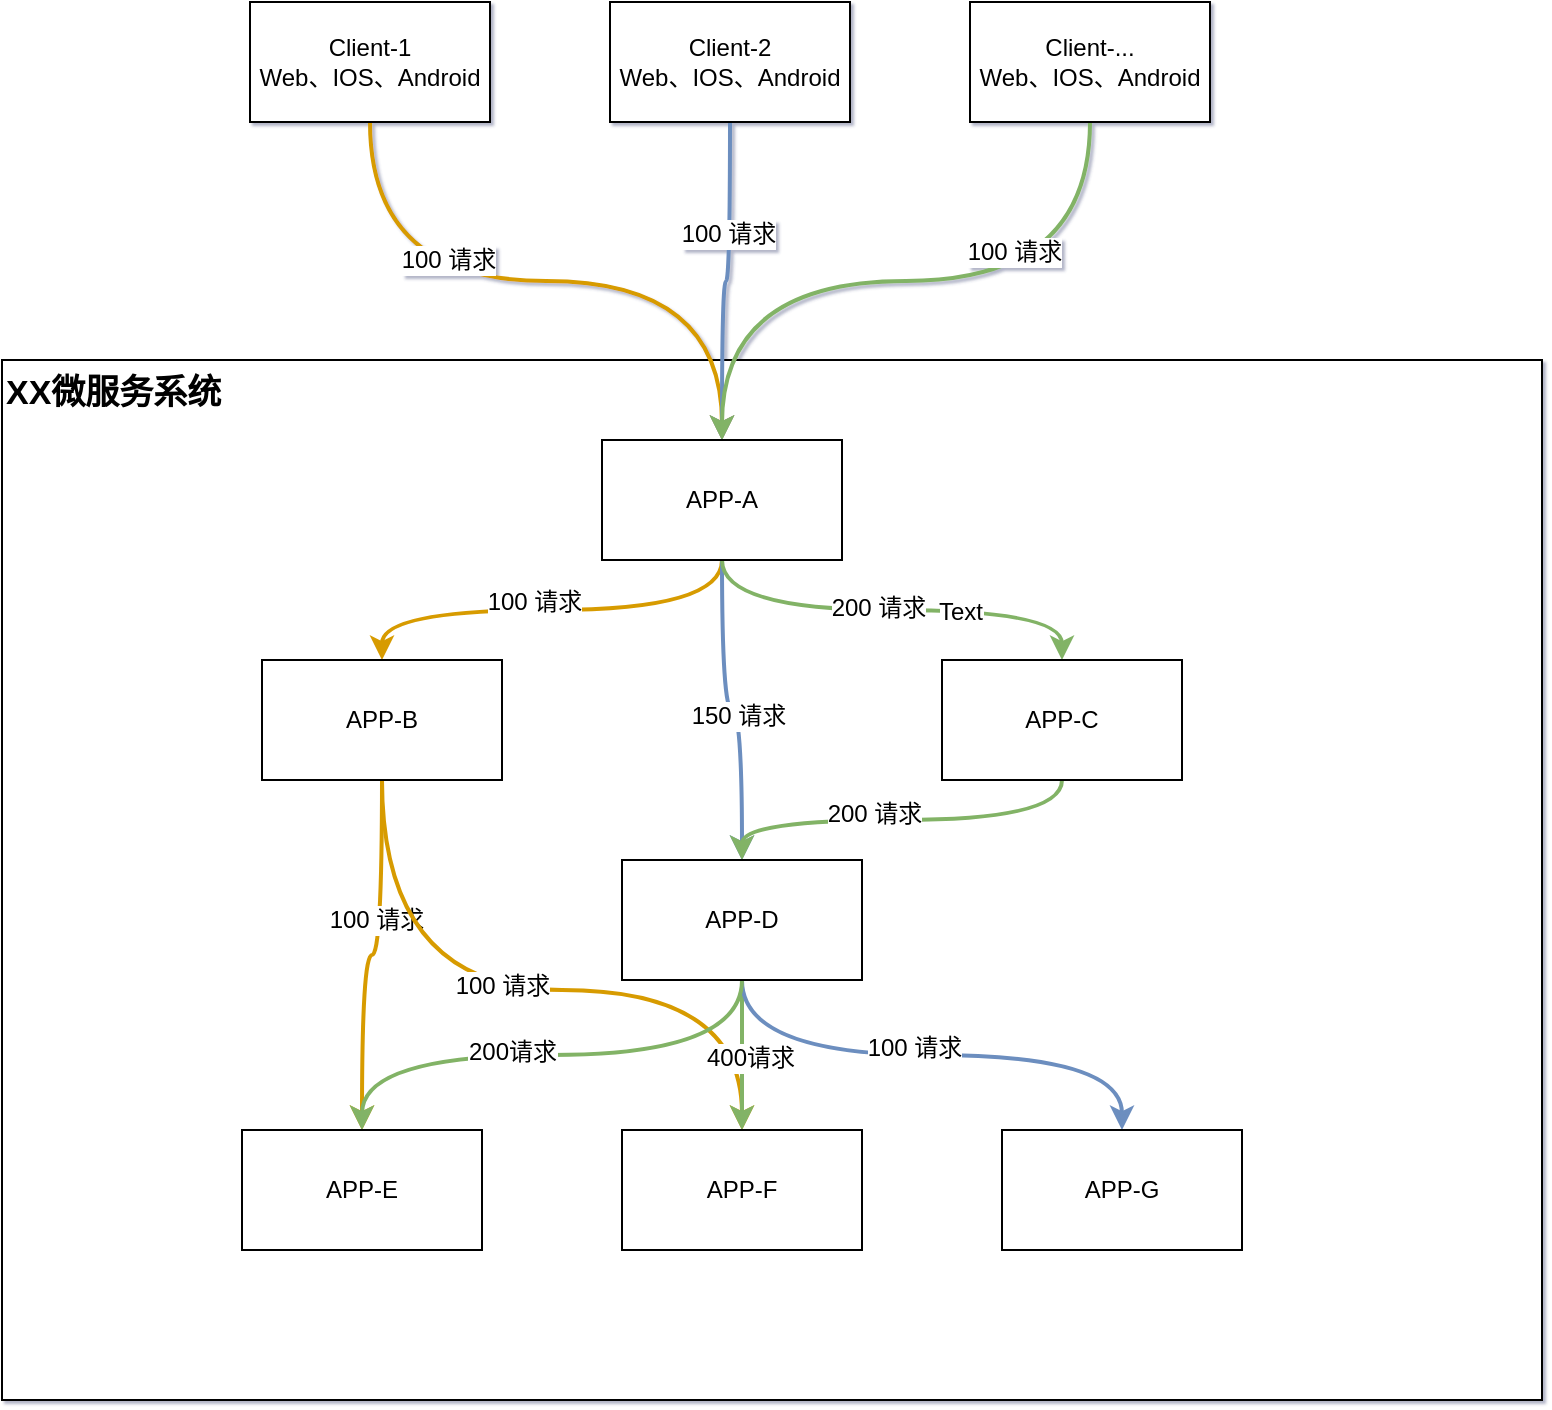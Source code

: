 <mxfile version="17.5.0" type="github">
  <diagram id="8smA7mRZwkchNaE0-HKt" name="第 1 页">
    <mxGraphModel dx="1426" dy="794" grid="0" gridSize="10" guides="1" tooltips="1" connect="1" arrows="1" fold="1" page="1" pageScale="1" pageWidth="827" pageHeight="1169" math="0" shadow="1">
      <root>
        <mxCell id="0" />
        <mxCell id="1" parent="0" />
        <mxCell id="unOXCObY0DmNRusK8OhL-4" value="XX微服务系统" style="rounded=0;whiteSpace=wrap;html=1;align=left;verticalAlign=top;fontStyle=1;fontSize=17;" vertex="1" parent="1">
          <mxGeometry x="34" y="341" width="770" height="520" as="geometry" />
        </mxCell>
        <mxCell id="unOXCObY0DmNRusK8OhL-12" style="edgeStyle=orthogonalEdgeStyle;rounded=0;orthogonalLoop=1;jettySize=auto;html=1;entryX=0.5;entryY=0;entryDx=0;entryDy=0;curved=1;exitX=0.5;exitY=1;exitDx=0;exitDy=0;fillColor=#ffe6cc;strokeColor=#d79b00;strokeWidth=2;" edge="1" parent="1" source="unOXCObY0DmNRusK8OhL-1" target="unOXCObY0DmNRusK8OhL-5">
          <mxGeometry relative="1" as="geometry" />
        </mxCell>
        <mxCell id="unOXCObY0DmNRusK8OhL-23" value="100 请求" style="edgeLabel;html=1;align=center;verticalAlign=middle;resizable=0;points=[];fontSize=12;" vertex="1" connectable="0" parent="unOXCObY0DmNRusK8OhL-12">
          <mxGeometry x="-0.292" y="11" relative="1" as="geometry">
            <mxPoint as="offset" />
          </mxGeometry>
        </mxCell>
        <mxCell id="unOXCObY0DmNRusK8OhL-1" value="Client-1&lt;br&gt;Web、IOS、Android" style="rounded=0;whiteSpace=wrap;html=1;" vertex="1" parent="1">
          <mxGeometry x="158" y="162" width="120" height="60" as="geometry" />
        </mxCell>
        <mxCell id="unOXCObY0DmNRusK8OhL-13" style="edgeStyle=orthogonalEdgeStyle;curved=1;rounded=0;orthogonalLoop=1;jettySize=auto;html=1;entryX=0.5;entryY=0;entryDx=0;entryDy=0;fillColor=#dae8fc;strokeColor=#6c8ebf;strokeWidth=2;" edge="1" parent="1" source="unOXCObY0DmNRusK8OhL-2" target="unOXCObY0DmNRusK8OhL-5">
          <mxGeometry relative="1" as="geometry" />
        </mxCell>
        <mxCell id="unOXCObY0DmNRusK8OhL-26" value="100 请求" style="edgeLabel;html=1;align=center;verticalAlign=middle;resizable=0;points=[];fontSize=12;" vertex="1" connectable="0" parent="unOXCObY0DmNRusK8OhL-13">
          <mxGeometry x="-0.319" y="-1" relative="1" as="geometry">
            <mxPoint as="offset" />
          </mxGeometry>
        </mxCell>
        <mxCell id="unOXCObY0DmNRusK8OhL-2" value="Client-2&lt;br&gt;Web、IOS、Android" style="rounded=0;whiteSpace=wrap;html=1;" vertex="1" parent="1">
          <mxGeometry x="338" y="162" width="120" height="60" as="geometry" />
        </mxCell>
        <mxCell id="unOXCObY0DmNRusK8OhL-14" style="edgeStyle=orthogonalEdgeStyle;curved=1;rounded=0;orthogonalLoop=1;jettySize=auto;html=1;entryX=0.5;entryY=0;entryDx=0;entryDy=0;exitX=0.5;exitY=1;exitDx=0;exitDy=0;fillColor=#d5e8d4;strokeColor=#82b366;strokeWidth=2;" edge="1" parent="1" source="unOXCObY0DmNRusK8OhL-3" target="unOXCObY0DmNRusK8OhL-5">
          <mxGeometry relative="1" as="geometry" />
        </mxCell>
        <mxCell id="unOXCObY0DmNRusK8OhL-27" value="100 请求" style="edgeLabel;html=1;align=center;verticalAlign=middle;resizable=0;points=[];fontSize=12;" vertex="1" connectable="0" parent="unOXCObY0DmNRusK8OhL-14">
          <mxGeometry x="-0.309" y="-15" relative="1" as="geometry">
            <mxPoint x="1" as="offset" />
          </mxGeometry>
        </mxCell>
        <mxCell id="unOXCObY0DmNRusK8OhL-3" value="Client-...&lt;br&gt;Web、IOS、Android" style="rounded=0;whiteSpace=wrap;html=1;" vertex="1" parent="1">
          <mxGeometry x="518" y="162" width="120" height="60" as="geometry" />
        </mxCell>
        <mxCell id="unOXCObY0DmNRusK8OhL-15" style="edgeStyle=orthogonalEdgeStyle;curved=1;rounded=0;orthogonalLoop=1;jettySize=auto;html=1;entryX=0.5;entryY=0;entryDx=0;entryDy=0;exitX=0.5;exitY=1;exitDx=0;exitDy=0;fillColor=#ffe6cc;strokeColor=#d79b00;strokeWidth=2;" edge="1" parent="1" source="unOXCObY0DmNRusK8OhL-5" target="unOXCObY0DmNRusK8OhL-6">
          <mxGeometry relative="1" as="geometry" />
        </mxCell>
        <mxCell id="unOXCObY0DmNRusK8OhL-24" value="100 请求" style="edgeLabel;html=1;align=center;verticalAlign=middle;resizable=0;points=[];fontSize=12;" vertex="1" connectable="0" parent="unOXCObY0DmNRusK8OhL-15">
          <mxGeometry x="0.082" y="-4" relative="1" as="geometry">
            <mxPoint as="offset" />
          </mxGeometry>
        </mxCell>
        <mxCell id="unOXCObY0DmNRusK8OhL-16" style="edgeStyle=orthogonalEdgeStyle;curved=1;rounded=0;orthogonalLoop=1;jettySize=auto;html=1;entryX=0.5;entryY=0;entryDx=0;entryDy=0;fillColor=#dae8fc;strokeColor=#6c8ebf;strokeWidth=2;" edge="1" parent="1" source="unOXCObY0DmNRusK8OhL-5" target="unOXCObY0DmNRusK8OhL-8">
          <mxGeometry relative="1" as="geometry" />
        </mxCell>
        <mxCell id="unOXCObY0DmNRusK8OhL-28" value="150 请求" style="edgeLabel;html=1;align=center;verticalAlign=middle;resizable=0;points=[];fontSize=12;" vertex="1" connectable="0" parent="unOXCObY0DmNRusK8OhL-16">
          <mxGeometry x="0.094" y="-2" relative="1" as="geometry">
            <mxPoint as="offset" />
          </mxGeometry>
        </mxCell>
        <mxCell id="unOXCObY0DmNRusK8OhL-17" style="edgeStyle=orthogonalEdgeStyle;curved=1;rounded=0;orthogonalLoop=1;jettySize=auto;html=1;entryX=0.5;entryY=0;entryDx=0;entryDy=0;exitX=0.5;exitY=1;exitDx=0;exitDy=0;fillColor=#d5e8d4;strokeColor=#82b366;strokeWidth=2;" edge="1" parent="1" source="unOXCObY0DmNRusK8OhL-5" target="unOXCObY0DmNRusK8OhL-7">
          <mxGeometry relative="1" as="geometry" />
        </mxCell>
        <mxCell id="unOXCObY0DmNRusK8OhL-33" value="200 请求" style="edgeLabel;html=1;align=center;verticalAlign=middle;resizable=0;points=[];fontSize=12;" vertex="1" connectable="0" parent="unOXCObY0DmNRusK8OhL-17">
          <mxGeometry x="-0.064" y="2" relative="1" as="geometry">
            <mxPoint y="1" as="offset" />
          </mxGeometry>
        </mxCell>
        <mxCell id="unOXCObY0DmNRusK8OhL-37" value="Text" style="edgeLabel;html=1;align=center;verticalAlign=middle;resizable=0;points=[];fontSize=12;" vertex="1" connectable="0" parent="unOXCObY0DmNRusK8OhL-17">
          <mxGeometry x="0.309" relative="1" as="geometry">
            <mxPoint y="1" as="offset" />
          </mxGeometry>
        </mxCell>
        <mxCell id="unOXCObY0DmNRusK8OhL-5" value="APP-A" style="rounded=0;whiteSpace=wrap;html=1;" vertex="1" parent="1">
          <mxGeometry x="334" y="381" width="120" height="60" as="geometry" />
        </mxCell>
        <mxCell id="unOXCObY0DmNRusK8OhL-18" style="edgeStyle=orthogonalEdgeStyle;curved=1;rounded=0;orthogonalLoop=1;jettySize=auto;html=1;entryX=0.5;entryY=0;entryDx=0;entryDy=0;fillColor=#ffe6cc;strokeColor=#d79b00;strokeWidth=2;" edge="1" parent="1" source="unOXCObY0DmNRusK8OhL-6" target="unOXCObY0DmNRusK8OhL-9">
          <mxGeometry relative="1" as="geometry" />
        </mxCell>
        <mxCell id="unOXCObY0DmNRusK8OhL-25" value="100 请求" style="edgeLabel;html=1;align=center;verticalAlign=middle;resizable=0;points=[];fontSize=12;" vertex="1" connectable="0" parent="unOXCObY0DmNRusK8OhL-18">
          <mxGeometry x="-0.26" y="-3" relative="1" as="geometry">
            <mxPoint y="1" as="offset" />
          </mxGeometry>
        </mxCell>
        <mxCell id="unOXCObY0DmNRusK8OhL-35" style="edgeStyle=orthogonalEdgeStyle;curved=1;rounded=0;orthogonalLoop=1;jettySize=auto;html=1;entryX=0.5;entryY=0;entryDx=0;entryDy=0;fontSize=12;strokeWidth=2;exitX=0.5;exitY=1;exitDx=0;exitDy=0;fillColor=#ffe6cc;strokeColor=#d79b00;" edge="1" parent="1" source="unOXCObY0DmNRusK8OhL-6" target="unOXCObY0DmNRusK8OhL-10">
          <mxGeometry relative="1" as="geometry">
            <Array as="points">
              <mxPoint x="224" y="656" />
              <mxPoint x="404" y="656" />
            </Array>
          </mxGeometry>
        </mxCell>
        <mxCell id="unOXCObY0DmNRusK8OhL-36" value="100 请求" style="edgeLabel;html=1;align=center;verticalAlign=middle;resizable=0;points=[];fontSize=12;" vertex="1" connectable="0" parent="unOXCObY0DmNRusK8OhL-35">
          <mxGeometry x="-0.07" y="3" relative="1" as="geometry">
            <mxPoint y="1" as="offset" />
          </mxGeometry>
        </mxCell>
        <mxCell id="unOXCObY0DmNRusK8OhL-6" value="APP-B" style="rounded=0;whiteSpace=wrap;html=1;" vertex="1" parent="1">
          <mxGeometry x="164" y="491" width="120" height="60" as="geometry" />
        </mxCell>
        <mxCell id="unOXCObY0DmNRusK8OhL-20" style="edgeStyle=orthogonalEdgeStyle;curved=1;rounded=0;orthogonalLoop=1;jettySize=auto;html=1;entryX=0.5;entryY=0;entryDx=0;entryDy=0;exitX=0.5;exitY=1;exitDx=0;exitDy=0;fillColor=#d5e8d4;strokeColor=#82b366;strokeWidth=2;" edge="1" parent="1" source="unOXCObY0DmNRusK8OhL-7" target="unOXCObY0DmNRusK8OhL-8">
          <mxGeometry relative="1" as="geometry" />
        </mxCell>
        <mxCell id="unOXCObY0DmNRusK8OhL-34" value="200 请求" style="edgeLabel;html=1;align=center;verticalAlign=middle;resizable=0;points=[];fontSize=12;" vertex="1" connectable="0" parent="unOXCObY0DmNRusK8OhL-20">
          <mxGeometry x="0.14" y="-3" relative="1" as="geometry">
            <mxPoint as="offset" />
          </mxGeometry>
        </mxCell>
        <mxCell id="unOXCObY0DmNRusK8OhL-7" value="APP-C" style="rounded=0;whiteSpace=wrap;html=1;" vertex="1" parent="1">
          <mxGeometry x="504" y="491" width="120" height="60" as="geometry" />
        </mxCell>
        <mxCell id="unOXCObY0DmNRusK8OhL-19" style="edgeStyle=orthogonalEdgeStyle;curved=1;rounded=0;orthogonalLoop=1;jettySize=auto;html=1;entryX=0.5;entryY=0;entryDx=0;entryDy=0;fillColor=#d5e8d4;strokeColor=#82b366;strokeWidth=2;" edge="1" parent="1" source="unOXCObY0DmNRusK8OhL-8" target="unOXCObY0DmNRusK8OhL-10">
          <mxGeometry relative="1" as="geometry" />
        </mxCell>
        <mxCell id="unOXCObY0DmNRusK8OhL-39" value="400请求" style="edgeLabel;html=1;align=center;verticalAlign=middle;resizable=0;points=[];fontSize=12;" vertex="1" connectable="0" parent="unOXCObY0DmNRusK8OhL-19">
          <mxGeometry x="-0.187" y="1" relative="1" as="geometry">
            <mxPoint x="3" y="8" as="offset" />
          </mxGeometry>
        </mxCell>
        <mxCell id="unOXCObY0DmNRusK8OhL-21" style="edgeStyle=orthogonalEdgeStyle;curved=1;rounded=0;orthogonalLoop=1;jettySize=auto;html=1;entryX=0.5;entryY=0;entryDx=0;entryDy=0;exitX=0.5;exitY=1;exitDx=0;exitDy=0;fillColor=#dae8fc;strokeColor=#6c8ebf;strokeWidth=2;" edge="1" parent="1" source="unOXCObY0DmNRusK8OhL-8" target="unOXCObY0DmNRusK8OhL-11">
          <mxGeometry relative="1" as="geometry" />
        </mxCell>
        <mxCell id="unOXCObY0DmNRusK8OhL-41" value="100 请求" style="edgeLabel;html=1;align=center;verticalAlign=middle;resizable=0;points=[];fontSize=12;" vertex="1" connectable="0" parent="unOXCObY0DmNRusK8OhL-21">
          <mxGeometry x="-0.075" y="4" relative="1" as="geometry">
            <mxPoint x="1" as="offset" />
          </mxGeometry>
        </mxCell>
        <mxCell id="unOXCObY0DmNRusK8OhL-22" style="edgeStyle=orthogonalEdgeStyle;curved=1;rounded=0;orthogonalLoop=1;jettySize=auto;html=1;entryX=0.5;entryY=0;entryDx=0;entryDy=0;strokeWidth=2;exitX=0.5;exitY=1;exitDx=0;exitDy=0;fillColor=#d5e8d4;strokeColor=#82b366;" edge="1" parent="1" source="unOXCObY0DmNRusK8OhL-8" target="unOXCObY0DmNRusK8OhL-9">
          <mxGeometry relative="1" as="geometry" />
        </mxCell>
        <mxCell id="unOXCObY0DmNRusK8OhL-38" value="200请求" style="edgeLabel;html=1;align=center;verticalAlign=middle;resizable=0;points=[];fontSize=12;" vertex="1" connectable="0" parent="unOXCObY0DmNRusK8OhL-22">
          <mxGeometry x="0.151" y="-2" relative="1" as="geometry">
            <mxPoint as="offset" />
          </mxGeometry>
        </mxCell>
        <mxCell id="unOXCObY0DmNRusK8OhL-8" value="APP-D" style="rounded=0;whiteSpace=wrap;html=1;" vertex="1" parent="1">
          <mxGeometry x="344" y="591" width="120" height="60" as="geometry" />
        </mxCell>
        <mxCell id="unOXCObY0DmNRusK8OhL-9" value="APP-E" style="rounded=0;whiteSpace=wrap;html=1;" vertex="1" parent="1">
          <mxGeometry x="154" y="726" width="120" height="60" as="geometry" />
        </mxCell>
        <mxCell id="unOXCObY0DmNRusK8OhL-10" value="APP-F" style="rounded=0;whiteSpace=wrap;html=1;" vertex="1" parent="1">
          <mxGeometry x="344" y="726" width="120" height="60" as="geometry" />
        </mxCell>
        <mxCell id="unOXCObY0DmNRusK8OhL-11" value="APP-G" style="rounded=0;whiteSpace=wrap;html=1;" vertex="1" parent="1">
          <mxGeometry x="534" y="726" width="120" height="60" as="geometry" />
        </mxCell>
      </root>
    </mxGraphModel>
  </diagram>
</mxfile>
